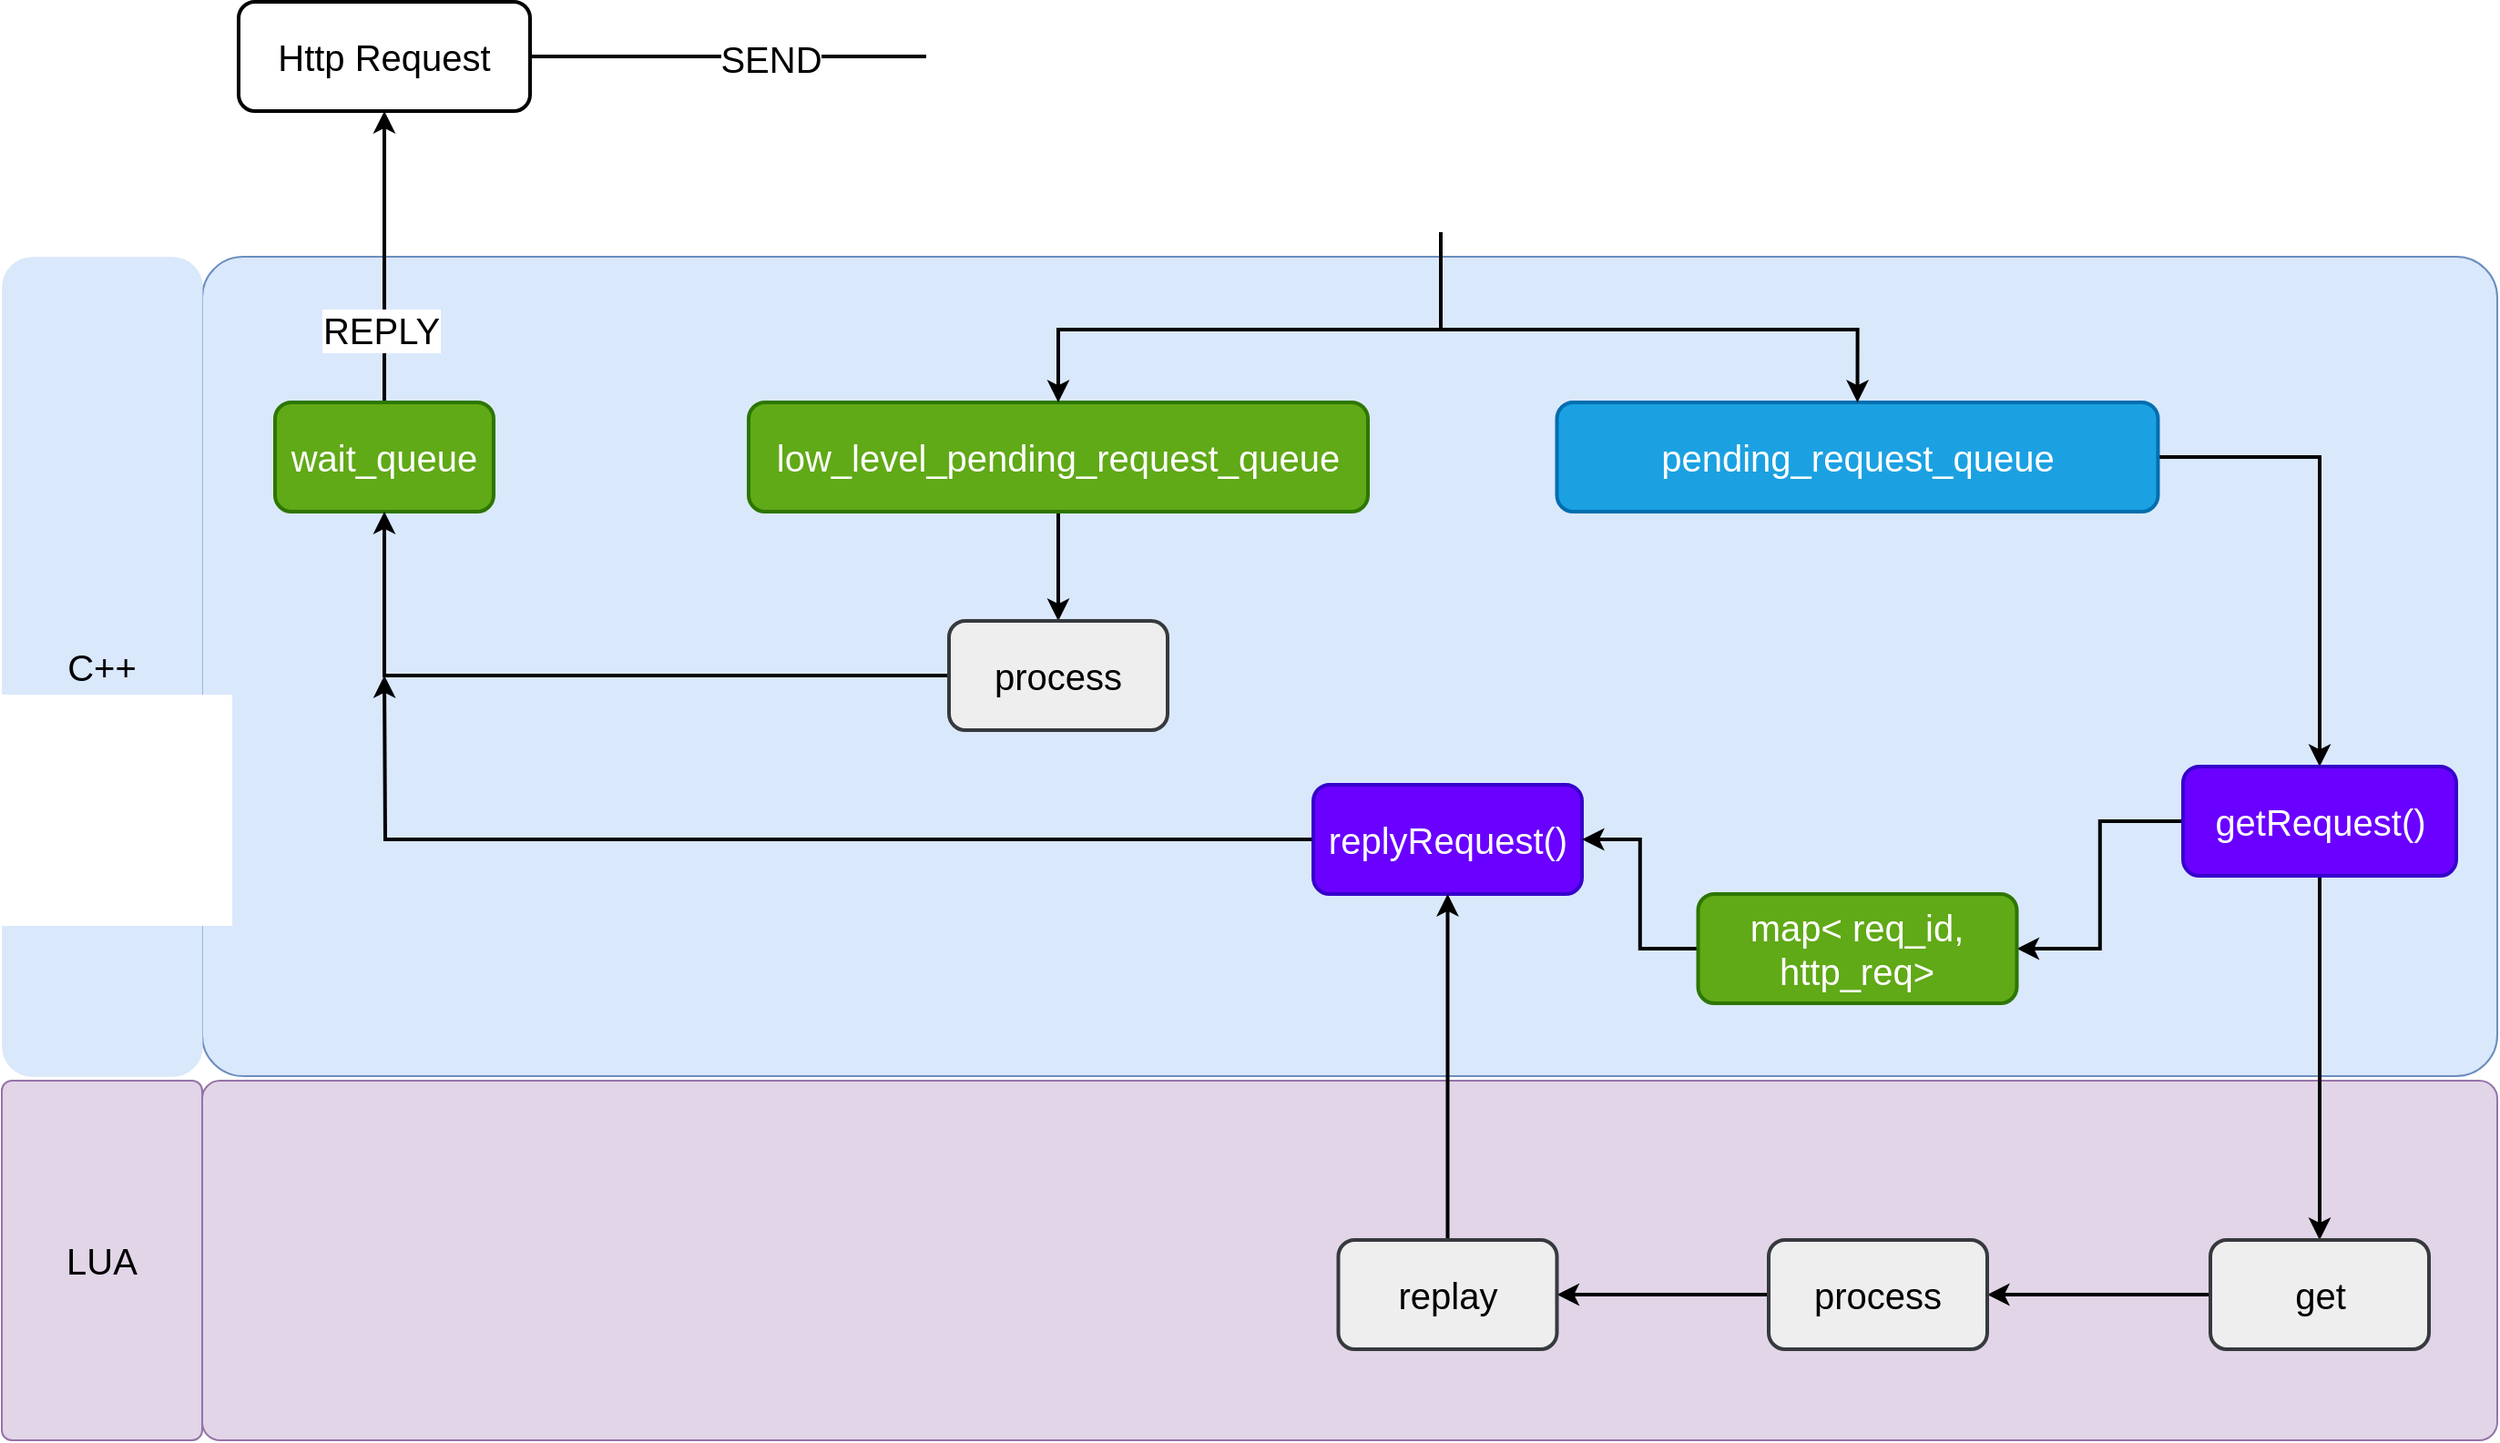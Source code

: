 <mxfile version="20.3.0" type="github">
  <diagram id="JShtXEyegTJHompjyWO9" name="第 1 页">
    <mxGraphModel dx="2327" dy="2431" grid="1" gridSize="10" guides="1" tooltips="1" connect="1" arrows="1" fold="1" page="1" pageScale="1" pageWidth="827" pageHeight="1169" math="0" shadow="0">
      <root>
        <mxCell id="0" />
        <mxCell id="1" parent="0" />
        <mxCell id="NhnFLNv8PCH_-zZ34Y96-18" value="" style="rounded=1;whiteSpace=wrap;html=1;fontSize=20;fillColor=#dae8fc;strokeColor=#6c8ebf;strokeWidth=1;arcSize=5;" vertex="1" parent="1">
          <mxGeometry x="-70" y="110" width="1260" height="450" as="geometry" />
        </mxCell>
        <mxCell id="NhnFLNv8PCH_-zZ34Y96-19" value="" style="rounded=1;whiteSpace=wrap;html=1;fontSize=20;fillColor=#e1d5e7;strokeColor=#9673a6;strokeWidth=1;arcSize=5;" vertex="1" parent="1">
          <mxGeometry x="-70" y="562.5" width="1260" height="197.5" as="geometry" />
        </mxCell>
        <mxCell id="NhnFLNv8PCH_-zZ34Y96-25" style="edgeStyle=orthogonalEdgeStyle;rounded=0;orthogonalLoop=1;jettySize=auto;html=1;entryX=0.5;entryY=0;entryDx=0;entryDy=0;fontSize=20;strokeWidth=2;" edge="1" parent="1" source="NhnFLNv8PCH_-zZ34Y96-1" target="NhnFLNv8PCH_-zZ34Y96-20">
          <mxGeometry relative="1" as="geometry" />
        </mxCell>
        <mxCell id="NhnFLNv8PCH_-zZ34Y96-1" value="low_level_pending_request_queue&lt;br style=&quot;font-size: 20px;&quot;&gt;" style="rounded=1;whiteSpace=wrap;html=1;fontSize=20;fillColor=#60a917;fontColor=#ffffff;strokeColor=#2D7600;strokeWidth=2;" vertex="1" parent="1">
          <mxGeometry x="230" y="190" width="340" height="60" as="geometry" />
        </mxCell>
        <mxCell id="NhnFLNv8PCH_-zZ34Y96-28" style="edgeStyle=orthogonalEdgeStyle;rounded=0;orthogonalLoop=1;jettySize=auto;html=1;entryX=0.5;entryY=0;entryDx=0;entryDy=0;fontSize=20;strokeWidth=2;" edge="1" parent="1" source="NhnFLNv8PCH_-zZ34Y96-3" target="NhnFLNv8PCH_-zZ34Y96-8">
          <mxGeometry relative="1" as="geometry" />
        </mxCell>
        <mxCell id="NhnFLNv8PCH_-zZ34Y96-3" value="pending_request_queue" style="rounded=1;whiteSpace=wrap;html=1;fontSize=20;fillColor=#1ba1e2;fontColor=#ffffff;strokeColor=#006EAF;strokeWidth=2;" vertex="1" parent="1">
          <mxGeometry x="673.75" y="190" width="330" height="60" as="geometry" />
        </mxCell>
        <mxCell id="NhnFLNv8PCH_-zZ34Y96-5" style="edgeStyle=orthogonalEdgeStyle;rounded=0;orthogonalLoop=1;jettySize=auto;html=1;fontSize=20;strokeWidth=2;" edge="1" parent="1" source="NhnFLNv8PCH_-zZ34Y96-4">
          <mxGeometry relative="1" as="geometry">
            <mxPoint x="400" y="190" as="targetPoint" />
            <Array as="points">
              <mxPoint x="610" y="150" />
              <mxPoint x="400" y="150" />
            </Array>
          </mxGeometry>
        </mxCell>
        <mxCell id="NhnFLNv8PCH_-zZ34Y96-7" style="edgeStyle=orthogonalEdgeStyle;rounded=0;orthogonalLoop=1;jettySize=auto;html=1;fontSize=20;entryX=0.5;entryY=0;entryDx=0;entryDy=0;strokeWidth=2;" edge="1" parent="1" source="NhnFLNv8PCH_-zZ34Y96-4" target="NhnFLNv8PCH_-zZ34Y96-3">
          <mxGeometry relative="1" as="geometry">
            <mxPoint x="839" y="181" as="targetPoint" />
            <Array as="points">
              <mxPoint x="610" y="150" />
              <mxPoint x="839" y="150" />
            </Array>
          </mxGeometry>
        </mxCell>
        <mxCell id="NhnFLNv8PCH_-zZ34Y96-32" value="SEND" style="edgeLabel;html=1;align=center;verticalAlign=middle;resizable=0;points=[];fontSize=20;" vertex="1" connectable="0" parent="NhnFLNv8PCH_-zZ34Y96-7">
          <mxGeometry x="-0.712" y="-5" relative="1" as="geometry">
            <mxPoint x="-1" y="-4" as="offset" />
          </mxGeometry>
        </mxCell>
        <mxCell id="NhnFLNv8PCH_-zZ34Y96-4" value="Http Request" style="rounded=1;whiteSpace=wrap;html=1;fontSize=20;strokeWidth=2;" vertex="1" parent="1">
          <mxGeometry x="-50" y="-30" width="160" height="60" as="geometry" />
        </mxCell>
        <mxCell id="NhnFLNv8PCH_-zZ34Y96-14" style="edgeStyle=orthogonalEdgeStyle;rounded=0;orthogonalLoop=1;jettySize=auto;html=1;entryX=0.5;entryY=0;entryDx=0;entryDy=0;fontSize=20;strokeWidth=2;" edge="1" parent="1" source="NhnFLNv8PCH_-zZ34Y96-8" target="NhnFLNv8PCH_-zZ34Y96-11">
          <mxGeometry relative="1" as="geometry" />
        </mxCell>
        <mxCell id="NhnFLNv8PCH_-zZ34Y96-15" style="edgeStyle=orthogonalEdgeStyle;rounded=0;orthogonalLoop=1;jettySize=auto;html=1;entryX=1;entryY=0.5;entryDx=0;entryDy=0;fontSize=20;strokeWidth=2;" edge="1" parent="1" source="NhnFLNv8PCH_-zZ34Y96-8" target="NhnFLNv8PCH_-zZ34Y96-10">
          <mxGeometry relative="1" as="geometry" />
        </mxCell>
        <mxCell id="NhnFLNv8PCH_-zZ34Y96-8" value="getRequest()" style="rounded=1;whiteSpace=wrap;html=1;fontSize=20;fillColor=#6a00ff;fontColor=#ffffff;strokeColor=#3700CC;strokeWidth=2;" vertex="1" parent="1">
          <mxGeometry x="1017.5" y="390" width="150" height="60" as="geometry" />
        </mxCell>
        <mxCell id="NhnFLNv8PCH_-zZ34Y96-27" style="edgeStyle=orthogonalEdgeStyle;rounded=0;orthogonalLoop=1;jettySize=auto;html=1;fontSize=20;strokeWidth=2;" edge="1" parent="1" source="NhnFLNv8PCH_-zZ34Y96-9">
          <mxGeometry relative="1" as="geometry">
            <mxPoint x="30" y="340" as="targetPoint" />
          </mxGeometry>
        </mxCell>
        <mxCell id="NhnFLNv8PCH_-zZ34Y96-9" value="replyRequest()" style="rounded=1;whiteSpace=wrap;html=1;fontSize=20;fillColor=#6a00ff;fontColor=#ffffff;strokeColor=#3700CC;strokeWidth=2;" vertex="1" parent="1">
          <mxGeometry x="540" y="400" width="147.5" height="60" as="geometry" />
        </mxCell>
        <mxCell id="NhnFLNv8PCH_-zZ34Y96-22" style="edgeStyle=orthogonalEdgeStyle;rounded=0;orthogonalLoop=1;jettySize=auto;html=1;entryX=1;entryY=0.5;entryDx=0;entryDy=0;fontSize=20;strokeWidth=2;" edge="1" parent="1" source="NhnFLNv8PCH_-zZ34Y96-10" target="NhnFLNv8PCH_-zZ34Y96-9">
          <mxGeometry relative="1" as="geometry" />
        </mxCell>
        <mxCell id="NhnFLNv8PCH_-zZ34Y96-10" value="map&amp;lt; req_id, http_req&amp;gt;" style="rounded=1;whiteSpace=wrap;html=1;fontSize=20;fillColor=#60a917;fontColor=#ffffff;strokeColor=#2D7600;strokeWidth=2;" vertex="1" parent="1">
          <mxGeometry x="751.25" y="460" width="175" height="60" as="geometry" />
        </mxCell>
        <mxCell id="NhnFLNv8PCH_-zZ34Y96-23" style="edgeStyle=orthogonalEdgeStyle;rounded=0;orthogonalLoop=1;jettySize=auto;html=1;fontSize=20;strokeWidth=2;" edge="1" parent="1" source="NhnFLNv8PCH_-zZ34Y96-11" target="NhnFLNv8PCH_-zZ34Y96-12">
          <mxGeometry relative="1" as="geometry" />
        </mxCell>
        <mxCell id="NhnFLNv8PCH_-zZ34Y96-11" value="get" style="rounded=1;whiteSpace=wrap;html=1;fontSize=20;fillColor=#eeeeee;strokeColor=#36393d;strokeWidth=2;" vertex="1" parent="1">
          <mxGeometry x="1032.5" y="650" width="120" height="60" as="geometry" />
        </mxCell>
        <mxCell id="NhnFLNv8PCH_-zZ34Y96-24" style="edgeStyle=orthogonalEdgeStyle;rounded=0;orthogonalLoop=1;jettySize=auto;html=1;entryX=1;entryY=0.5;entryDx=0;entryDy=0;fontSize=20;strokeWidth=2;" edge="1" parent="1" source="NhnFLNv8PCH_-zZ34Y96-12" target="NhnFLNv8PCH_-zZ34Y96-13">
          <mxGeometry relative="1" as="geometry" />
        </mxCell>
        <mxCell id="NhnFLNv8PCH_-zZ34Y96-12" value="process" style="rounded=1;whiteSpace=wrap;html=1;fontSize=20;fillColor=#eeeeee;strokeColor=#36393d;strokeWidth=2;" vertex="1" parent="1">
          <mxGeometry x="790" y="650" width="120" height="60" as="geometry" />
        </mxCell>
        <mxCell id="NhnFLNv8PCH_-zZ34Y96-16" style="edgeStyle=orthogonalEdgeStyle;rounded=0;orthogonalLoop=1;jettySize=auto;html=1;entryX=0.5;entryY=1;entryDx=0;entryDy=0;fontSize=20;strokeWidth=2;" edge="1" parent="1" source="NhnFLNv8PCH_-zZ34Y96-13" target="NhnFLNv8PCH_-zZ34Y96-9">
          <mxGeometry relative="1" as="geometry" />
        </mxCell>
        <mxCell id="NhnFLNv8PCH_-zZ34Y96-13" value="replay" style="rounded=1;whiteSpace=wrap;html=1;fontSize=20;fillColor=#eeeeee;strokeColor=#36393d;strokeWidth=2;" vertex="1" parent="1">
          <mxGeometry x="553.75" y="650" width="120" height="60" as="geometry" />
        </mxCell>
        <mxCell id="NhnFLNv8PCH_-zZ34Y96-30" style="edgeStyle=orthogonalEdgeStyle;rounded=0;orthogonalLoop=1;jettySize=auto;html=1;strokeWidth=2;fontSize=20;entryX=0.5;entryY=1;entryDx=0;entryDy=0;" edge="1" parent="1" source="NhnFLNv8PCH_-zZ34Y96-17" target="NhnFLNv8PCH_-zZ34Y96-4">
          <mxGeometry relative="1" as="geometry">
            <mxPoint x="30" y="70" as="targetPoint" />
          </mxGeometry>
        </mxCell>
        <mxCell id="NhnFLNv8PCH_-zZ34Y96-33" value="REPLY" style="edgeLabel;html=1;align=center;verticalAlign=middle;resizable=0;points=[];fontSize=20;" vertex="1" connectable="0" parent="NhnFLNv8PCH_-zZ34Y96-30">
          <mxGeometry x="-0.258" y="2" relative="1" as="geometry">
            <mxPoint y="19" as="offset" />
          </mxGeometry>
        </mxCell>
        <mxCell id="NhnFLNv8PCH_-zZ34Y96-17" value="wait_queue" style="rounded=1;whiteSpace=wrap;html=1;fontSize=20;fillColor=#60a917;fontColor=#ffffff;strokeColor=#2D7600;strokeWidth=2;" vertex="1" parent="1">
          <mxGeometry x="-30" y="190" width="120" height="60" as="geometry" />
        </mxCell>
        <mxCell id="NhnFLNv8PCH_-zZ34Y96-26" style="edgeStyle=orthogonalEdgeStyle;rounded=0;orthogonalLoop=1;jettySize=auto;html=1;entryX=0.5;entryY=1;entryDx=0;entryDy=0;fontSize=20;strokeWidth=2;" edge="1" parent="1" source="NhnFLNv8PCH_-zZ34Y96-20" target="NhnFLNv8PCH_-zZ34Y96-17">
          <mxGeometry relative="1" as="geometry" />
        </mxCell>
        <mxCell id="NhnFLNv8PCH_-zZ34Y96-20" value="process" style="rounded=1;whiteSpace=wrap;html=1;fontSize=20;fillColor=#eeeeee;strokeColor=#36393d;strokeWidth=2;" vertex="1" parent="1">
          <mxGeometry x="340" y="310" width="120" height="60" as="geometry" />
        </mxCell>
        <mxCell id="NhnFLNv8PCH_-zZ34Y96-34" value="C++" style="rounded=1;whiteSpace=wrap;html=1;strokeWidth=0;fontSize=20;fillColor=#dae8fc;strokeColor=#6c8ebf;" vertex="1" parent="1">
          <mxGeometry x="-180" y="110" width="110" height="450" as="geometry" />
        </mxCell>
        <mxCell id="NhnFLNv8PCH_-zZ34Y96-35" value="LUA" style="rounded=1;whiteSpace=wrap;html=1;fontSize=20;fillColor=#e1d5e7;strokeColor=#9673a6;strokeWidth=1;arcSize=5;" vertex="1" parent="1">
          <mxGeometry x="-180" y="562.5" width="110" height="197.5" as="geometry" />
        </mxCell>
      </root>
    </mxGraphModel>
  </diagram>
</mxfile>

